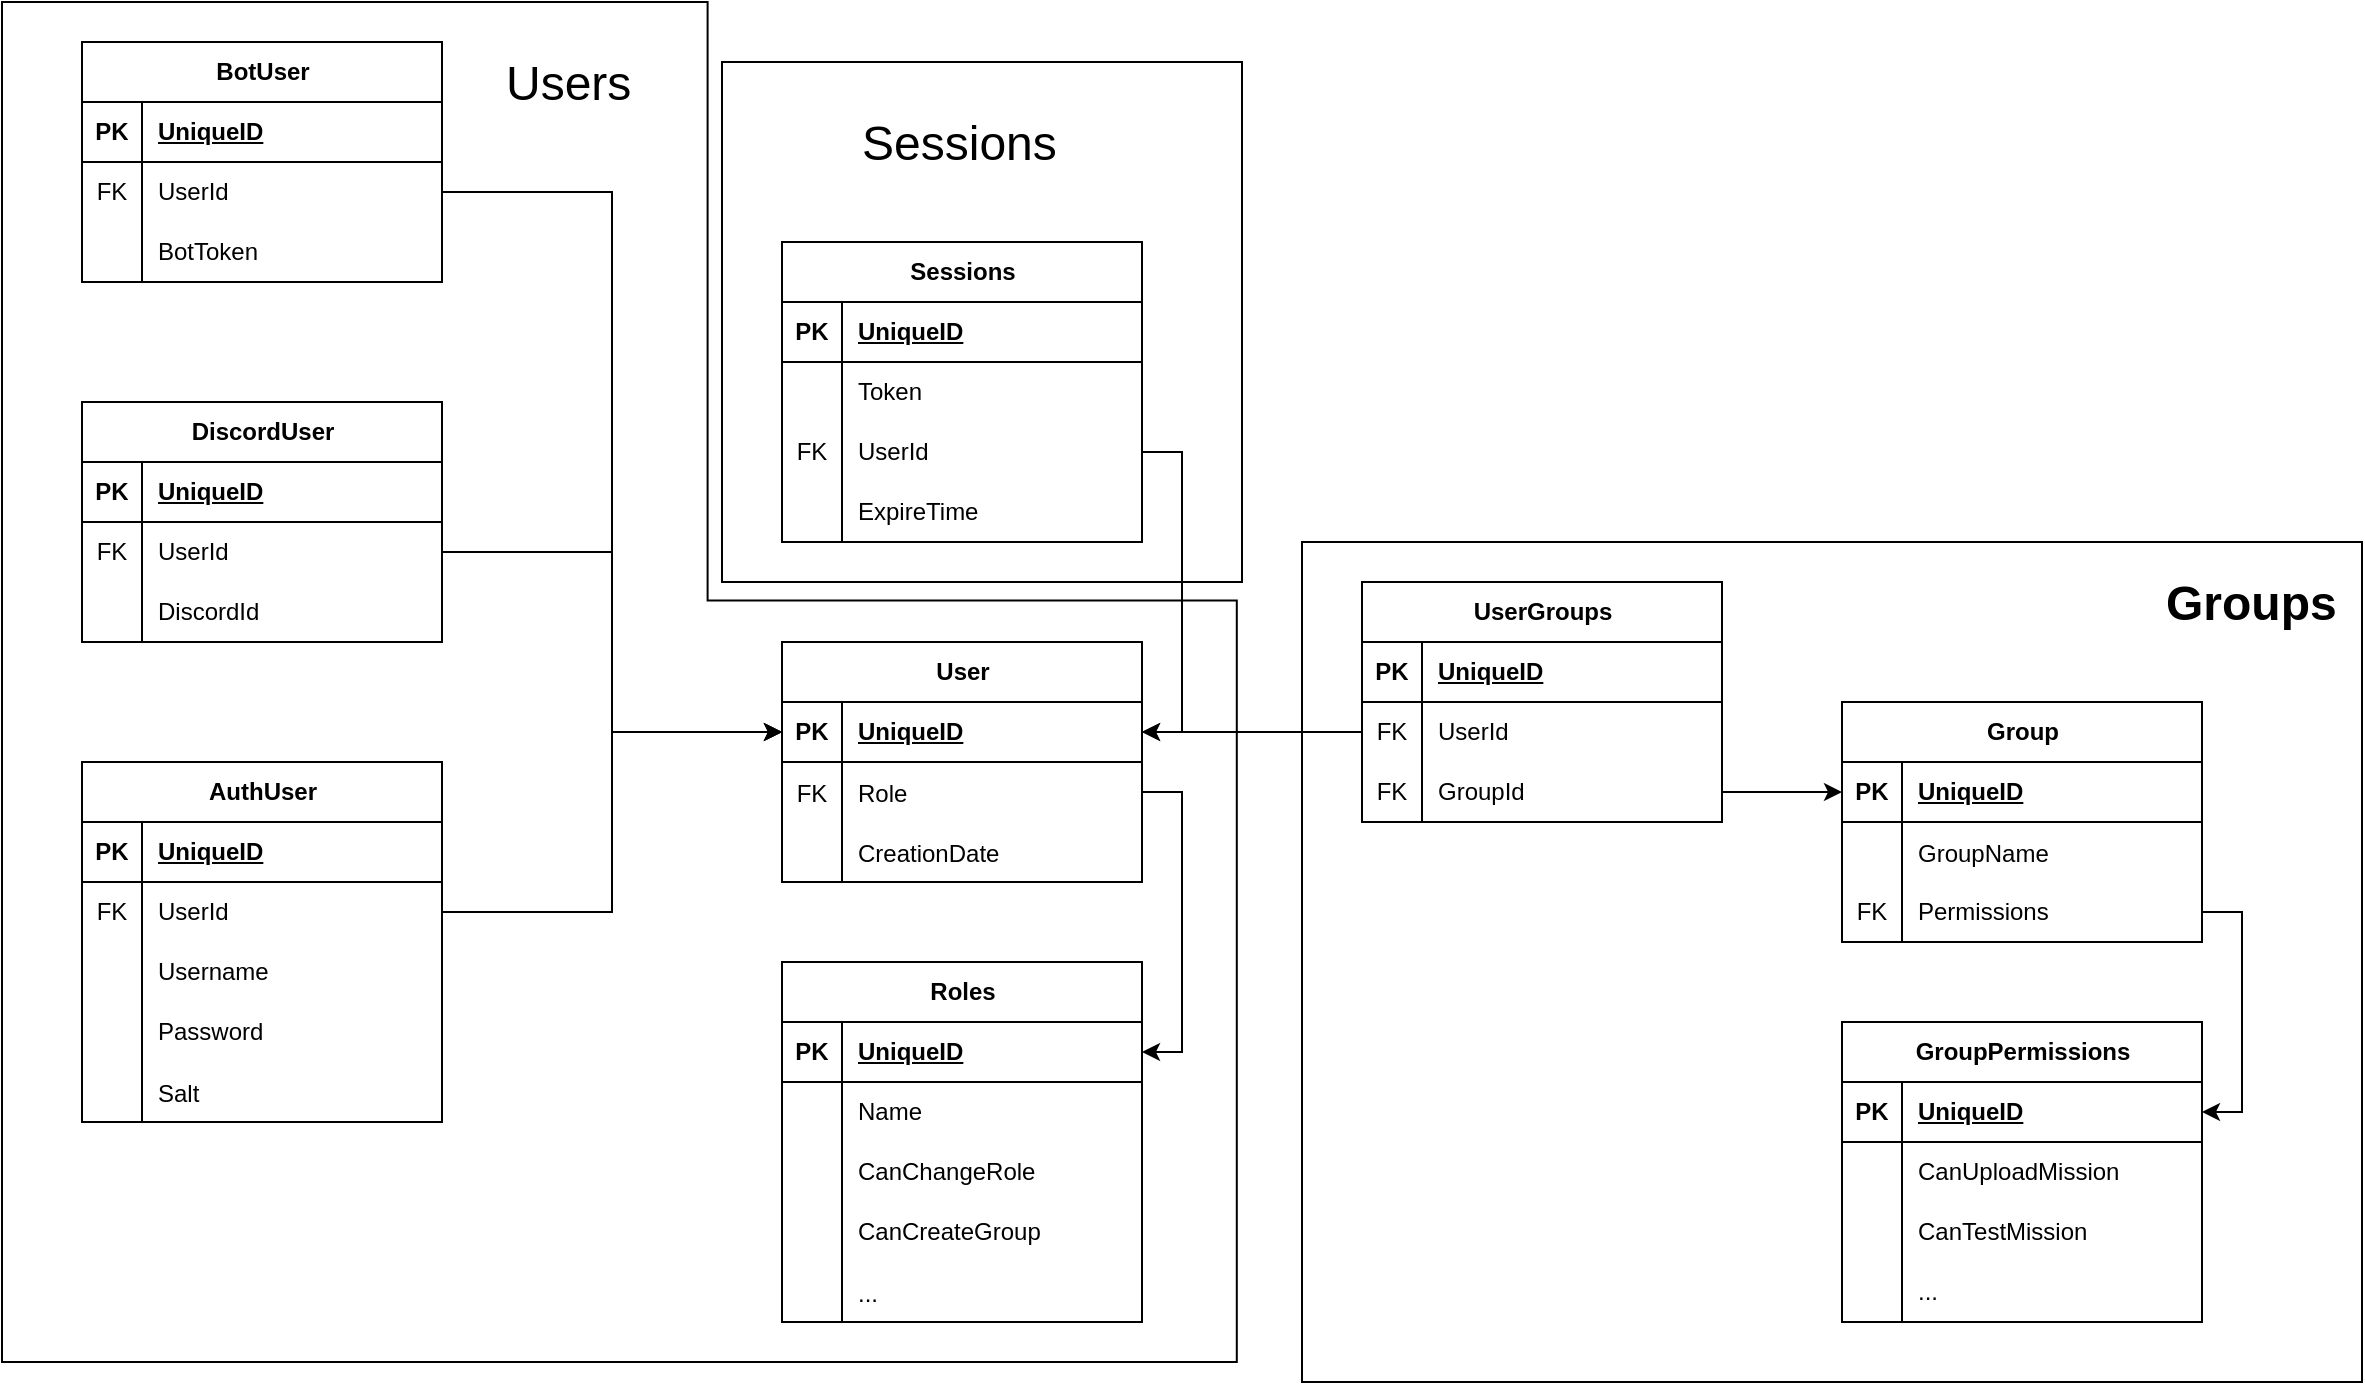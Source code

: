 <mxfile version="27.1.6">
  <diagram name="Page-1" id="ahEwxhUcniMhF4E_2Fc_">
    <mxGraphModel dx="1426" dy="769" grid="1" gridSize="10" guides="1" tooltips="1" connect="1" arrows="1" fold="1" page="1" pageScale="1" pageWidth="850" pageHeight="1100" math="0" shadow="0">
      <root>
        <mxCell id="0" />
        <mxCell id="1" parent="0" />
        <mxCell id="Kq8l2c2ddfU32QNxXWix-11" value="" style="verticalLabelPosition=bottom;verticalAlign=top;html=1;shape=mxgraph.basic.polygon;polyCoords=[[0.56,0],[0.56,0.44],[0.98,0.44],[0.98,1],[0,1],[0,0.87],[0,0.75],[0,0]];polyline=0;fillColor=none;strokeColor=light-dark(#000000,#7EA6E0);" parent="1" vertex="1">
          <mxGeometry x="20" y="40" width="630" height="680" as="geometry" />
        </mxCell>
        <mxCell id="Kq8l2c2ddfU32QNxXWix-2" value="" style="verticalLabelPosition=bottom;verticalAlign=top;html=1;shape=mxgraph.basic.rect;fillColor2=none;strokeWidth=1;size=20;indent=5;fillColor=none;strokeColor=light-dark(#000000,#7EA6E0);" parent="1" vertex="1">
          <mxGeometry x="670" y="310" width="530" height="420" as="geometry" />
        </mxCell>
        <mxCell id="Kq8l2c2ddfU32QNxXWix-4" value="" style="verticalLabelPosition=bottom;verticalAlign=top;html=1;shape=mxgraph.basic.rect;fillColor2=none;strokeWidth=1;size=20;indent=5;fillColor=none;strokeColor=light-dark(#000000,#7EA6E0);" parent="1" vertex="1">
          <mxGeometry x="380" y="70" width="260" height="260" as="geometry" />
        </mxCell>
        <mxCell id="4NDswFojxNOrjN--BrFB-1" value="User" style="shape=table;startSize=30;container=1;collapsible=1;childLayout=tableLayout;fixedRows=1;rowLines=0;fontStyle=1;align=center;resizeLast=1;html=1;" parent="1" vertex="1">
          <mxGeometry x="410" y="360" width="180" height="120" as="geometry" />
        </mxCell>
        <mxCell id="4NDswFojxNOrjN--BrFB-2" value="" style="shape=tableRow;horizontal=0;startSize=0;swimlaneHead=0;swimlaneBody=0;fillColor=none;collapsible=0;dropTarget=0;points=[[0,0.5],[1,0.5]];portConstraint=eastwest;top=0;left=0;right=0;bottom=1;" parent="4NDswFojxNOrjN--BrFB-1" vertex="1">
          <mxGeometry y="30" width="180" height="30" as="geometry" />
        </mxCell>
        <mxCell id="4NDswFojxNOrjN--BrFB-3" value="PK" style="shape=partialRectangle;connectable=0;fillColor=none;top=0;left=0;bottom=0;right=0;fontStyle=1;overflow=hidden;whiteSpace=wrap;html=1;" parent="4NDswFojxNOrjN--BrFB-2" vertex="1">
          <mxGeometry width="30" height="30" as="geometry">
            <mxRectangle width="30" height="30" as="alternateBounds" />
          </mxGeometry>
        </mxCell>
        <mxCell id="4NDswFojxNOrjN--BrFB-4" value="UniqueID" style="shape=partialRectangle;connectable=0;fillColor=none;top=0;left=0;bottom=0;right=0;align=left;spacingLeft=6;fontStyle=5;overflow=hidden;whiteSpace=wrap;html=1;" parent="4NDswFojxNOrjN--BrFB-2" vertex="1">
          <mxGeometry x="30" width="150" height="30" as="geometry">
            <mxRectangle width="150" height="30" as="alternateBounds" />
          </mxGeometry>
        </mxCell>
        <mxCell id="4NDswFojxNOrjN--BrFB-191" value="" style="shape=tableRow;horizontal=0;startSize=0;swimlaneHead=0;swimlaneBody=0;fillColor=none;collapsible=0;dropTarget=0;points=[[0,0.5],[1,0.5]];portConstraint=eastwest;top=0;left=0;right=0;bottom=0;" parent="4NDswFojxNOrjN--BrFB-1" vertex="1">
          <mxGeometry y="60" width="180" height="30" as="geometry" />
        </mxCell>
        <mxCell id="4NDswFojxNOrjN--BrFB-192" value="FK" style="shape=partialRectangle;connectable=0;fillColor=none;top=0;left=0;bottom=0;right=0;editable=1;overflow=hidden;" parent="4NDswFojxNOrjN--BrFB-191" vertex="1">
          <mxGeometry width="30" height="30" as="geometry">
            <mxRectangle width="30" height="30" as="alternateBounds" />
          </mxGeometry>
        </mxCell>
        <mxCell id="4NDswFojxNOrjN--BrFB-193" value="Role" style="shape=partialRectangle;connectable=0;fillColor=none;top=0;left=0;bottom=0;right=0;align=left;spacingLeft=6;overflow=hidden;" parent="4NDswFojxNOrjN--BrFB-191" vertex="1">
          <mxGeometry x="30" width="150" height="30" as="geometry">
            <mxRectangle width="150" height="30" as="alternateBounds" />
          </mxGeometry>
        </mxCell>
        <mxCell id="4NDswFojxNOrjN--BrFB-230" value="" style="shape=tableRow;horizontal=0;startSize=0;swimlaneHead=0;swimlaneBody=0;fillColor=none;collapsible=0;dropTarget=0;points=[[0,0.5],[1,0.5]];portConstraint=eastwest;top=0;left=0;right=0;bottom=0;" parent="4NDswFojxNOrjN--BrFB-1" vertex="1">
          <mxGeometry y="90" width="180" height="30" as="geometry" />
        </mxCell>
        <mxCell id="4NDswFojxNOrjN--BrFB-231" value="" style="shape=partialRectangle;connectable=0;fillColor=none;top=0;left=0;bottom=0;right=0;editable=1;overflow=hidden;" parent="4NDswFojxNOrjN--BrFB-230" vertex="1">
          <mxGeometry width="30" height="30" as="geometry">
            <mxRectangle width="30" height="30" as="alternateBounds" />
          </mxGeometry>
        </mxCell>
        <mxCell id="4NDswFojxNOrjN--BrFB-232" value="CreationDate" style="shape=partialRectangle;connectable=0;fillColor=none;top=0;left=0;bottom=0;right=0;align=left;spacingLeft=6;overflow=hidden;" parent="4NDswFojxNOrjN--BrFB-230" vertex="1">
          <mxGeometry x="30" width="150" height="30" as="geometry">
            <mxRectangle width="150" height="30" as="alternateBounds" />
          </mxGeometry>
        </mxCell>
        <mxCell id="4NDswFojxNOrjN--BrFB-40" value="DiscordUser" style="shape=table;startSize=30;container=1;collapsible=1;childLayout=tableLayout;fixedRows=1;rowLines=0;fontStyle=1;align=center;resizeLast=1;html=1;" parent="1" vertex="1">
          <mxGeometry x="60" y="240" width="180" height="120" as="geometry" />
        </mxCell>
        <mxCell id="4NDswFojxNOrjN--BrFB-41" value="" style="shape=tableRow;horizontal=0;startSize=0;swimlaneHead=0;swimlaneBody=0;fillColor=none;collapsible=0;dropTarget=0;points=[[0,0.5],[1,0.5]];portConstraint=eastwest;top=0;left=0;right=0;bottom=1;" parent="4NDswFojxNOrjN--BrFB-40" vertex="1">
          <mxGeometry y="30" width="180" height="30" as="geometry" />
        </mxCell>
        <mxCell id="4NDswFojxNOrjN--BrFB-42" value="PK" style="shape=partialRectangle;connectable=0;fillColor=none;top=0;left=0;bottom=0;right=0;fontStyle=1;overflow=hidden;whiteSpace=wrap;html=1;" parent="4NDswFojxNOrjN--BrFB-41" vertex="1">
          <mxGeometry width="30" height="30" as="geometry">
            <mxRectangle width="30" height="30" as="alternateBounds" />
          </mxGeometry>
        </mxCell>
        <mxCell id="4NDswFojxNOrjN--BrFB-43" value="UniqueID" style="shape=partialRectangle;connectable=0;fillColor=none;top=0;left=0;bottom=0;right=0;align=left;spacingLeft=6;fontStyle=5;overflow=hidden;whiteSpace=wrap;html=1;" parent="4NDswFojxNOrjN--BrFB-41" vertex="1">
          <mxGeometry x="30" width="150" height="30" as="geometry">
            <mxRectangle width="150" height="30" as="alternateBounds" />
          </mxGeometry>
        </mxCell>
        <mxCell id="4NDswFojxNOrjN--BrFB-44" value="" style="shape=tableRow;horizontal=0;startSize=0;swimlaneHead=0;swimlaneBody=0;fillColor=none;collapsible=0;dropTarget=0;points=[[0,0.5],[1,0.5]];portConstraint=eastwest;top=0;left=0;right=0;bottom=0;" parent="4NDswFojxNOrjN--BrFB-40" vertex="1">
          <mxGeometry y="60" width="180" height="30" as="geometry" />
        </mxCell>
        <mxCell id="4NDswFojxNOrjN--BrFB-45" value="FK" style="shape=partialRectangle;connectable=0;fillColor=none;top=0;left=0;bottom=0;right=0;editable=1;overflow=hidden;whiteSpace=wrap;html=1;" parent="4NDswFojxNOrjN--BrFB-44" vertex="1">
          <mxGeometry width="30" height="30" as="geometry">
            <mxRectangle width="30" height="30" as="alternateBounds" />
          </mxGeometry>
        </mxCell>
        <mxCell id="4NDswFojxNOrjN--BrFB-46" value="UserId" style="shape=partialRectangle;connectable=0;fillColor=none;top=0;left=0;bottom=0;right=0;align=left;spacingLeft=6;overflow=hidden;whiteSpace=wrap;html=1;" parent="4NDswFojxNOrjN--BrFB-44" vertex="1">
          <mxGeometry x="30" width="150" height="30" as="geometry">
            <mxRectangle width="150" height="30" as="alternateBounds" />
          </mxGeometry>
        </mxCell>
        <mxCell id="4NDswFojxNOrjN--BrFB-47" value="" style="shape=tableRow;horizontal=0;startSize=0;swimlaneHead=0;swimlaneBody=0;fillColor=none;collapsible=0;dropTarget=0;points=[[0,0.5],[1,0.5]];portConstraint=eastwest;top=0;left=0;right=0;bottom=0;" parent="4NDswFojxNOrjN--BrFB-40" vertex="1">
          <mxGeometry y="90" width="180" height="30" as="geometry" />
        </mxCell>
        <mxCell id="4NDswFojxNOrjN--BrFB-48" value="" style="shape=partialRectangle;connectable=0;fillColor=none;top=0;left=0;bottom=0;right=0;editable=1;overflow=hidden;whiteSpace=wrap;html=1;" parent="4NDswFojxNOrjN--BrFB-47" vertex="1">
          <mxGeometry width="30" height="30" as="geometry">
            <mxRectangle width="30" height="30" as="alternateBounds" />
          </mxGeometry>
        </mxCell>
        <mxCell id="4NDswFojxNOrjN--BrFB-49" value="DiscordId" style="shape=partialRectangle;connectable=0;fillColor=none;top=0;left=0;bottom=0;right=0;align=left;spacingLeft=6;overflow=hidden;whiteSpace=wrap;html=1;" parent="4NDswFojxNOrjN--BrFB-47" vertex="1">
          <mxGeometry x="30" width="150" height="30" as="geometry">
            <mxRectangle width="150" height="30" as="alternateBounds" />
          </mxGeometry>
        </mxCell>
        <mxCell id="4NDswFojxNOrjN--BrFB-53" style="edgeStyle=orthogonalEdgeStyle;rounded=0;orthogonalLoop=1;jettySize=auto;html=1;exitX=1;exitY=0.5;exitDx=0;exitDy=0;entryX=0;entryY=0.5;entryDx=0;entryDy=0;" parent="1" source="4NDswFojxNOrjN--BrFB-44" target="4NDswFojxNOrjN--BrFB-2" edge="1">
          <mxGeometry relative="1" as="geometry" />
        </mxCell>
        <mxCell id="4NDswFojxNOrjN--BrFB-67" value="AuthUser" style="shape=table;startSize=30;container=1;collapsible=1;childLayout=tableLayout;fixedRows=1;rowLines=0;fontStyle=1;align=center;resizeLast=1;html=1;" parent="1" vertex="1">
          <mxGeometry x="60" y="420" width="180" height="180" as="geometry" />
        </mxCell>
        <mxCell id="4NDswFojxNOrjN--BrFB-68" value="" style="shape=tableRow;horizontal=0;startSize=0;swimlaneHead=0;swimlaneBody=0;fillColor=none;collapsible=0;dropTarget=0;points=[[0,0.5],[1,0.5]];portConstraint=eastwest;top=0;left=0;right=0;bottom=1;" parent="4NDswFojxNOrjN--BrFB-67" vertex="1">
          <mxGeometry y="30" width="180" height="30" as="geometry" />
        </mxCell>
        <mxCell id="4NDswFojxNOrjN--BrFB-69" value="PK" style="shape=partialRectangle;connectable=0;fillColor=none;top=0;left=0;bottom=0;right=0;fontStyle=1;overflow=hidden;whiteSpace=wrap;html=1;" parent="4NDswFojxNOrjN--BrFB-68" vertex="1">
          <mxGeometry width="30" height="30" as="geometry">
            <mxRectangle width="30" height="30" as="alternateBounds" />
          </mxGeometry>
        </mxCell>
        <mxCell id="4NDswFojxNOrjN--BrFB-70" value="UniqueID" style="shape=partialRectangle;connectable=0;fillColor=none;top=0;left=0;bottom=0;right=0;align=left;spacingLeft=6;fontStyle=5;overflow=hidden;whiteSpace=wrap;html=1;" parent="4NDswFojxNOrjN--BrFB-68" vertex="1">
          <mxGeometry x="30" width="150" height="30" as="geometry">
            <mxRectangle width="150" height="30" as="alternateBounds" />
          </mxGeometry>
        </mxCell>
        <mxCell id="4NDswFojxNOrjN--BrFB-71" value="" style="shape=tableRow;horizontal=0;startSize=0;swimlaneHead=0;swimlaneBody=0;fillColor=none;collapsible=0;dropTarget=0;points=[[0,0.5],[1,0.5]];portConstraint=eastwest;top=0;left=0;right=0;bottom=0;" parent="4NDswFojxNOrjN--BrFB-67" vertex="1">
          <mxGeometry y="60" width="180" height="30" as="geometry" />
        </mxCell>
        <mxCell id="4NDswFojxNOrjN--BrFB-72" value="FK" style="shape=partialRectangle;connectable=0;fillColor=none;top=0;left=0;bottom=0;right=0;editable=1;overflow=hidden;whiteSpace=wrap;html=1;" parent="4NDswFojxNOrjN--BrFB-71" vertex="1">
          <mxGeometry width="30" height="30" as="geometry">
            <mxRectangle width="30" height="30" as="alternateBounds" />
          </mxGeometry>
        </mxCell>
        <mxCell id="4NDswFojxNOrjN--BrFB-73" value="UserId" style="shape=partialRectangle;connectable=0;fillColor=none;top=0;left=0;bottom=0;right=0;align=left;spacingLeft=6;overflow=hidden;whiteSpace=wrap;html=1;" parent="4NDswFojxNOrjN--BrFB-71" vertex="1">
          <mxGeometry x="30" width="150" height="30" as="geometry">
            <mxRectangle width="150" height="30" as="alternateBounds" />
          </mxGeometry>
        </mxCell>
        <mxCell id="4NDswFojxNOrjN--BrFB-74" value="" style="shape=tableRow;horizontal=0;startSize=0;swimlaneHead=0;swimlaneBody=0;fillColor=none;collapsible=0;dropTarget=0;points=[[0,0.5],[1,0.5]];portConstraint=eastwest;top=0;left=0;right=0;bottom=0;" parent="4NDswFojxNOrjN--BrFB-67" vertex="1">
          <mxGeometry y="90" width="180" height="30" as="geometry" />
        </mxCell>
        <mxCell id="4NDswFojxNOrjN--BrFB-75" value="" style="shape=partialRectangle;connectable=0;fillColor=none;top=0;left=0;bottom=0;right=0;editable=1;overflow=hidden;whiteSpace=wrap;html=1;" parent="4NDswFojxNOrjN--BrFB-74" vertex="1">
          <mxGeometry width="30" height="30" as="geometry">
            <mxRectangle width="30" height="30" as="alternateBounds" />
          </mxGeometry>
        </mxCell>
        <mxCell id="4NDswFojxNOrjN--BrFB-76" value="Username" style="shape=partialRectangle;connectable=0;fillColor=none;top=0;left=0;bottom=0;right=0;align=left;spacingLeft=6;overflow=hidden;whiteSpace=wrap;html=1;" parent="4NDswFojxNOrjN--BrFB-74" vertex="1">
          <mxGeometry x="30" width="150" height="30" as="geometry">
            <mxRectangle width="150" height="30" as="alternateBounds" />
          </mxGeometry>
        </mxCell>
        <mxCell id="4NDswFojxNOrjN--BrFB-77" value="" style="shape=tableRow;horizontal=0;startSize=0;swimlaneHead=0;swimlaneBody=0;fillColor=none;collapsible=0;dropTarget=0;points=[[0,0.5],[1,0.5]];portConstraint=eastwest;top=0;left=0;right=0;bottom=0;" parent="4NDswFojxNOrjN--BrFB-67" vertex="1">
          <mxGeometry y="120" width="180" height="30" as="geometry" />
        </mxCell>
        <mxCell id="4NDswFojxNOrjN--BrFB-78" value="" style="shape=partialRectangle;connectable=0;fillColor=none;top=0;left=0;bottom=0;right=0;editable=1;overflow=hidden;whiteSpace=wrap;html=1;" parent="4NDswFojxNOrjN--BrFB-77" vertex="1">
          <mxGeometry width="30" height="30" as="geometry">
            <mxRectangle width="30" height="30" as="alternateBounds" />
          </mxGeometry>
        </mxCell>
        <mxCell id="4NDswFojxNOrjN--BrFB-79" value="Password" style="shape=partialRectangle;connectable=0;fillColor=none;top=0;left=0;bottom=0;right=0;align=left;spacingLeft=6;overflow=hidden;whiteSpace=wrap;html=1;" parent="4NDswFojxNOrjN--BrFB-77" vertex="1">
          <mxGeometry x="30" width="150" height="30" as="geometry">
            <mxRectangle width="150" height="30" as="alternateBounds" />
          </mxGeometry>
        </mxCell>
        <mxCell id="4NDswFojxNOrjN--BrFB-126" value="" style="shape=tableRow;horizontal=0;startSize=0;swimlaneHead=0;swimlaneBody=0;fillColor=none;collapsible=0;dropTarget=0;points=[[0,0.5],[1,0.5]];portConstraint=eastwest;top=0;left=0;right=0;bottom=0;" parent="4NDswFojxNOrjN--BrFB-67" vertex="1">
          <mxGeometry y="150" width="180" height="30" as="geometry" />
        </mxCell>
        <mxCell id="4NDswFojxNOrjN--BrFB-127" value="" style="shape=partialRectangle;connectable=0;fillColor=none;top=0;left=0;bottom=0;right=0;editable=1;overflow=hidden;" parent="4NDswFojxNOrjN--BrFB-126" vertex="1">
          <mxGeometry width="30" height="30" as="geometry">
            <mxRectangle width="30" height="30" as="alternateBounds" />
          </mxGeometry>
        </mxCell>
        <mxCell id="4NDswFojxNOrjN--BrFB-128" value="Salt" style="shape=partialRectangle;connectable=0;fillColor=none;top=0;left=0;bottom=0;right=0;align=left;spacingLeft=6;overflow=hidden;" parent="4NDswFojxNOrjN--BrFB-126" vertex="1">
          <mxGeometry x="30" width="150" height="30" as="geometry">
            <mxRectangle width="150" height="30" as="alternateBounds" />
          </mxGeometry>
        </mxCell>
        <mxCell id="4NDswFojxNOrjN--BrFB-80" style="edgeStyle=orthogonalEdgeStyle;rounded=0;orthogonalLoop=1;jettySize=auto;html=1;exitX=1;exitY=0.5;exitDx=0;exitDy=0;entryX=0;entryY=0.5;entryDx=0;entryDy=0;" parent="1" source="4NDswFojxNOrjN--BrFB-71" target="4NDswFojxNOrjN--BrFB-2" edge="1">
          <mxGeometry relative="1" as="geometry" />
        </mxCell>
        <mxCell id="4NDswFojxNOrjN--BrFB-81" value="Group" style="shape=table;startSize=30;container=1;collapsible=1;childLayout=tableLayout;fixedRows=1;rowLines=0;fontStyle=1;align=center;resizeLast=1;html=1;" parent="1" vertex="1">
          <mxGeometry x="940" y="390" width="180" height="120" as="geometry" />
        </mxCell>
        <mxCell id="4NDswFojxNOrjN--BrFB-82" value="" style="shape=tableRow;horizontal=0;startSize=0;swimlaneHead=0;swimlaneBody=0;fillColor=none;collapsible=0;dropTarget=0;points=[[0,0.5],[1,0.5]];portConstraint=eastwest;top=0;left=0;right=0;bottom=1;" parent="4NDswFojxNOrjN--BrFB-81" vertex="1">
          <mxGeometry y="30" width="180" height="30" as="geometry" />
        </mxCell>
        <mxCell id="4NDswFojxNOrjN--BrFB-83" value="PK" style="shape=partialRectangle;connectable=0;fillColor=none;top=0;left=0;bottom=0;right=0;fontStyle=1;overflow=hidden;whiteSpace=wrap;html=1;" parent="4NDswFojxNOrjN--BrFB-82" vertex="1">
          <mxGeometry width="30" height="30" as="geometry">
            <mxRectangle width="30" height="30" as="alternateBounds" />
          </mxGeometry>
        </mxCell>
        <mxCell id="4NDswFojxNOrjN--BrFB-84" value="UniqueID" style="shape=partialRectangle;connectable=0;fillColor=none;top=0;left=0;bottom=0;right=0;align=left;spacingLeft=6;fontStyle=5;overflow=hidden;whiteSpace=wrap;html=1;" parent="4NDswFojxNOrjN--BrFB-82" vertex="1">
          <mxGeometry x="30" width="150" height="30" as="geometry">
            <mxRectangle width="150" height="30" as="alternateBounds" />
          </mxGeometry>
        </mxCell>
        <mxCell id="4NDswFojxNOrjN--BrFB-153" value="" style="shape=tableRow;horizontal=0;startSize=0;swimlaneHead=0;swimlaneBody=0;fillColor=none;collapsible=0;dropTarget=0;points=[[0,0.5],[1,0.5]];portConstraint=eastwest;top=0;left=0;right=0;bottom=0;" parent="4NDswFojxNOrjN--BrFB-81" vertex="1">
          <mxGeometry y="60" width="180" height="30" as="geometry" />
        </mxCell>
        <mxCell id="4NDswFojxNOrjN--BrFB-154" value="" style="shape=partialRectangle;connectable=0;fillColor=none;top=0;left=0;bottom=0;right=0;editable=1;overflow=hidden;" parent="4NDswFojxNOrjN--BrFB-153" vertex="1">
          <mxGeometry width="30" height="30" as="geometry">
            <mxRectangle width="30" height="30" as="alternateBounds" />
          </mxGeometry>
        </mxCell>
        <mxCell id="4NDswFojxNOrjN--BrFB-155" value="GroupName" style="shape=partialRectangle;connectable=0;fillColor=none;top=0;left=0;bottom=0;right=0;align=left;spacingLeft=6;overflow=hidden;" parent="4NDswFojxNOrjN--BrFB-153" vertex="1">
          <mxGeometry x="30" width="150" height="30" as="geometry">
            <mxRectangle width="150" height="30" as="alternateBounds" />
          </mxGeometry>
        </mxCell>
        <mxCell id="ffAVNT2B-SP9Ssj3xYll-19" value="" style="shape=tableRow;horizontal=0;startSize=0;swimlaneHead=0;swimlaneBody=0;fillColor=none;collapsible=0;dropTarget=0;points=[[0,0.5],[1,0.5]];portConstraint=eastwest;top=0;left=0;right=0;bottom=0;" parent="4NDswFojxNOrjN--BrFB-81" vertex="1">
          <mxGeometry y="90" width="180" height="30" as="geometry" />
        </mxCell>
        <mxCell id="ffAVNT2B-SP9Ssj3xYll-20" value="FK" style="shape=partialRectangle;connectable=0;fillColor=none;top=0;left=0;bottom=0;right=0;fontStyle=0;overflow=hidden;whiteSpace=wrap;html=1;" parent="ffAVNT2B-SP9Ssj3xYll-19" vertex="1">
          <mxGeometry width="30" height="30" as="geometry">
            <mxRectangle width="30" height="30" as="alternateBounds" />
          </mxGeometry>
        </mxCell>
        <mxCell id="ffAVNT2B-SP9Ssj3xYll-21" value="&lt;div&gt;Permissions&lt;/div&gt;" style="shape=partialRectangle;connectable=0;fillColor=none;top=0;left=0;bottom=0;right=0;align=left;spacingLeft=6;fontStyle=0;overflow=hidden;whiteSpace=wrap;html=1;" parent="ffAVNT2B-SP9Ssj3xYll-19" vertex="1">
          <mxGeometry x="30" width="150" height="30" as="geometry">
            <mxRectangle width="150" height="30" as="alternateBounds" />
          </mxGeometry>
        </mxCell>
        <mxCell id="4NDswFojxNOrjN--BrFB-108" value="UserGroups" style="shape=table;startSize=30;container=1;collapsible=1;childLayout=tableLayout;fixedRows=1;rowLines=0;fontStyle=1;align=center;resizeLast=1;html=1;" parent="1" vertex="1">
          <mxGeometry x="700" y="330" width="180" height="120" as="geometry" />
        </mxCell>
        <mxCell id="4NDswFojxNOrjN--BrFB-109" value="" style="shape=tableRow;horizontal=0;startSize=0;swimlaneHead=0;swimlaneBody=0;fillColor=none;collapsible=0;dropTarget=0;points=[[0,0.5],[1,0.5]];portConstraint=eastwest;top=0;left=0;right=0;bottom=1;" parent="4NDswFojxNOrjN--BrFB-108" vertex="1">
          <mxGeometry y="30" width="180" height="30" as="geometry" />
        </mxCell>
        <mxCell id="4NDswFojxNOrjN--BrFB-110" value="PK" style="shape=partialRectangle;connectable=0;fillColor=none;top=0;left=0;bottom=0;right=0;fontStyle=1;overflow=hidden;whiteSpace=wrap;html=1;" parent="4NDswFojxNOrjN--BrFB-109" vertex="1">
          <mxGeometry width="30" height="30" as="geometry">
            <mxRectangle width="30" height="30" as="alternateBounds" />
          </mxGeometry>
        </mxCell>
        <mxCell id="4NDswFojxNOrjN--BrFB-111" value="UniqueID" style="shape=partialRectangle;connectable=0;fillColor=none;top=0;left=0;bottom=0;right=0;align=left;spacingLeft=6;fontStyle=5;overflow=hidden;whiteSpace=wrap;html=1;" parent="4NDswFojxNOrjN--BrFB-109" vertex="1">
          <mxGeometry x="30" width="150" height="30" as="geometry">
            <mxRectangle width="150" height="30" as="alternateBounds" />
          </mxGeometry>
        </mxCell>
        <mxCell id="4NDswFojxNOrjN--BrFB-112" value="" style="shape=tableRow;horizontal=0;startSize=0;swimlaneHead=0;swimlaneBody=0;fillColor=none;collapsible=0;dropTarget=0;points=[[0,0.5],[1,0.5]];portConstraint=eastwest;top=0;left=0;right=0;bottom=0;" parent="4NDswFojxNOrjN--BrFB-108" vertex="1">
          <mxGeometry y="60" width="180" height="30" as="geometry" />
        </mxCell>
        <mxCell id="4NDswFojxNOrjN--BrFB-113" value="FK" style="shape=partialRectangle;connectable=0;fillColor=none;top=0;left=0;bottom=0;right=0;editable=1;overflow=hidden;whiteSpace=wrap;html=1;" parent="4NDswFojxNOrjN--BrFB-112" vertex="1">
          <mxGeometry width="30" height="30" as="geometry">
            <mxRectangle width="30" height="30" as="alternateBounds" />
          </mxGeometry>
        </mxCell>
        <mxCell id="4NDswFojxNOrjN--BrFB-114" value="UserId" style="shape=partialRectangle;connectable=0;fillColor=none;top=0;left=0;bottom=0;right=0;align=left;spacingLeft=6;overflow=hidden;whiteSpace=wrap;html=1;" parent="4NDswFojxNOrjN--BrFB-112" vertex="1">
          <mxGeometry x="30" width="150" height="30" as="geometry">
            <mxRectangle width="150" height="30" as="alternateBounds" />
          </mxGeometry>
        </mxCell>
        <mxCell id="4NDswFojxNOrjN--BrFB-115" value="" style="shape=tableRow;horizontal=0;startSize=0;swimlaneHead=0;swimlaneBody=0;fillColor=none;collapsible=0;dropTarget=0;points=[[0,0.5],[1,0.5]];portConstraint=eastwest;top=0;left=0;right=0;bottom=0;" parent="4NDswFojxNOrjN--BrFB-108" vertex="1">
          <mxGeometry y="90" width="180" height="30" as="geometry" />
        </mxCell>
        <mxCell id="4NDswFojxNOrjN--BrFB-116" value="FK" style="shape=partialRectangle;connectable=0;fillColor=none;top=0;left=0;bottom=0;right=0;editable=1;overflow=hidden;whiteSpace=wrap;html=1;" parent="4NDswFojxNOrjN--BrFB-115" vertex="1">
          <mxGeometry width="30" height="30" as="geometry">
            <mxRectangle width="30" height="30" as="alternateBounds" />
          </mxGeometry>
        </mxCell>
        <mxCell id="4NDswFojxNOrjN--BrFB-117" value="GroupId" style="shape=partialRectangle;connectable=0;fillColor=none;top=0;left=0;bottom=0;right=0;align=left;spacingLeft=6;overflow=hidden;whiteSpace=wrap;html=1;" parent="4NDswFojxNOrjN--BrFB-115" vertex="1">
          <mxGeometry x="30" width="150" height="30" as="geometry">
            <mxRectangle width="150" height="30" as="alternateBounds" />
          </mxGeometry>
        </mxCell>
        <mxCell id="4NDswFojxNOrjN--BrFB-125" style="edgeStyle=orthogonalEdgeStyle;rounded=0;orthogonalLoop=1;jettySize=auto;html=1;exitX=0;exitY=0.5;exitDx=0;exitDy=0;entryX=1;entryY=0.5;entryDx=0;entryDy=0;" parent="1" source="4NDswFojxNOrjN--BrFB-112" target="4NDswFojxNOrjN--BrFB-2" edge="1">
          <mxGeometry relative="1" as="geometry" />
        </mxCell>
        <mxCell id="4NDswFojxNOrjN--BrFB-138" value="Sessions" style="shape=table;startSize=30;container=1;collapsible=1;childLayout=tableLayout;fixedRows=1;rowLines=0;fontStyle=1;align=center;resizeLast=1;html=1;" parent="1" vertex="1">
          <mxGeometry x="410" y="160" width="180" height="150" as="geometry" />
        </mxCell>
        <mxCell id="4NDswFojxNOrjN--BrFB-159" value="" style="shape=tableRow;horizontal=0;startSize=0;swimlaneHead=0;swimlaneBody=0;fillColor=none;collapsible=0;dropTarget=0;points=[[0,0.5],[1,0.5]];portConstraint=eastwest;top=0;left=0;right=0;bottom=1;" parent="4NDswFojxNOrjN--BrFB-138" vertex="1">
          <mxGeometry y="30" width="180" height="30" as="geometry" />
        </mxCell>
        <mxCell id="4NDswFojxNOrjN--BrFB-160" value="PK" style="shape=partialRectangle;connectable=0;fillColor=none;top=0;left=0;bottom=0;right=0;fontStyle=1;overflow=hidden;whiteSpace=wrap;html=1;" parent="4NDswFojxNOrjN--BrFB-159" vertex="1">
          <mxGeometry width="30" height="30" as="geometry">
            <mxRectangle width="30" height="30" as="alternateBounds" />
          </mxGeometry>
        </mxCell>
        <mxCell id="4NDswFojxNOrjN--BrFB-161" value="UniqueID" style="shape=partialRectangle;connectable=0;fillColor=none;top=0;left=0;bottom=0;right=0;align=left;spacingLeft=6;fontStyle=5;overflow=hidden;whiteSpace=wrap;html=1;" parent="4NDswFojxNOrjN--BrFB-159" vertex="1">
          <mxGeometry x="30" width="150" height="30" as="geometry">
            <mxRectangle width="150" height="30" as="alternateBounds" />
          </mxGeometry>
        </mxCell>
        <mxCell id="4NDswFojxNOrjN--BrFB-142" value="" style="shape=tableRow;horizontal=0;startSize=0;swimlaneHead=0;swimlaneBody=0;fillColor=none;collapsible=0;dropTarget=0;points=[[0,0.5],[1,0.5]];portConstraint=eastwest;top=0;left=0;right=0;bottom=0;" parent="4NDswFojxNOrjN--BrFB-138" vertex="1">
          <mxGeometry y="60" width="180" height="30" as="geometry" />
        </mxCell>
        <mxCell id="4NDswFojxNOrjN--BrFB-143" value="" style="shape=partialRectangle;connectable=0;fillColor=none;top=0;left=0;bottom=0;right=0;editable=1;overflow=hidden;whiteSpace=wrap;html=1;" parent="4NDswFojxNOrjN--BrFB-142" vertex="1">
          <mxGeometry width="30" height="30" as="geometry">
            <mxRectangle width="30" height="30" as="alternateBounds" />
          </mxGeometry>
        </mxCell>
        <mxCell id="4NDswFojxNOrjN--BrFB-144" value="Token" style="shape=partialRectangle;connectable=0;fillColor=none;top=0;left=0;bottom=0;right=0;align=left;spacingLeft=6;overflow=hidden;whiteSpace=wrap;html=1;" parent="4NDswFojxNOrjN--BrFB-142" vertex="1">
          <mxGeometry x="30" width="150" height="30" as="geometry">
            <mxRectangle width="150" height="30" as="alternateBounds" />
          </mxGeometry>
        </mxCell>
        <mxCell id="4NDswFojxNOrjN--BrFB-145" value="" style="shape=tableRow;horizontal=0;startSize=0;swimlaneHead=0;swimlaneBody=0;fillColor=none;collapsible=0;dropTarget=0;points=[[0,0.5],[1,0.5]];portConstraint=eastwest;top=0;left=0;right=0;bottom=0;" parent="4NDswFojxNOrjN--BrFB-138" vertex="1">
          <mxGeometry y="90" width="180" height="30" as="geometry" />
        </mxCell>
        <mxCell id="4NDswFojxNOrjN--BrFB-146" value="FK" style="shape=partialRectangle;connectable=0;fillColor=none;top=0;left=0;bottom=0;right=0;editable=1;overflow=hidden;whiteSpace=wrap;html=1;" parent="4NDswFojxNOrjN--BrFB-145" vertex="1">
          <mxGeometry width="30" height="30" as="geometry">
            <mxRectangle width="30" height="30" as="alternateBounds" />
          </mxGeometry>
        </mxCell>
        <mxCell id="4NDswFojxNOrjN--BrFB-147" value="UserId" style="shape=partialRectangle;connectable=0;fillColor=none;top=0;left=0;bottom=0;right=0;align=left;spacingLeft=6;overflow=hidden;whiteSpace=wrap;html=1;" parent="4NDswFojxNOrjN--BrFB-145" vertex="1">
          <mxGeometry x="30" width="150" height="30" as="geometry">
            <mxRectangle width="150" height="30" as="alternateBounds" />
          </mxGeometry>
        </mxCell>
        <mxCell id="4NDswFojxNOrjN--BrFB-148" value="" style="shape=tableRow;horizontal=0;startSize=0;swimlaneHead=0;swimlaneBody=0;fillColor=none;collapsible=0;dropTarget=0;points=[[0,0.5],[1,0.5]];portConstraint=eastwest;top=0;left=0;right=0;bottom=0;" parent="4NDswFojxNOrjN--BrFB-138" vertex="1">
          <mxGeometry y="120" width="180" height="30" as="geometry" />
        </mxCell>
        <mxCell id="4NDswFojxNOrjN--BrFB-149" value="" style="shape=partialRectangle;connectable=0;fillColor=none;top=0;left=0;bottom=0;right=0;editable=1;overflow=hidden;whiteSpace=wrap;html=1;" parent="4NDswFojxNOrjN--BrFB-148" vertex="1">
          <mxGeometry width="30" height="30" as="geometry">
            <mxRectangle width="30" height="30" as="alternateBounds" />
          </mxGeometry>
        </mxCell>
        <mxCell id="4NDswFojxNOrjN--BrFB-150" value="ExpireTime" style="shape=partialRectangle;connectable=0;fillColor=none;top=0;left=0;bottom=0;right=0;align=left;spacingLeft=6;overflow=hidden;whiteSpace=wrap;html=1;" parent="4NDswFojxNOrjN--BrFB-148" vertex="1">
          <mxGeometry x="30" width="150" height="30" as="geometry">
            <mxRectangle width="150" height="30" as="alternateBounds" />
          </mxGeometry>
        </mxCell>
        <mxCell id="4NDswFojxNOrjN--BrFB-152" style="edgeStyle=orthogonalEdgeStyle;rounded=0;orthogonalLoop=1;jettySize=auto;html=1;exitX=1;exitY=0.5;exitDx=0;exitDy=0;entryX=1;entryY=0.5;entryDx=0;entryDy=0;" parent="1" source="4NDswFojxNOrjN--BrFB-145" target="4NDswFojxNOrjN--BrFB-2" edge="1">
          <mxGeometry relative="1" as="geometry" />
        </mxCell>
        <mxCell id="4NDswFojxNOrjN--BrFB-194" value="Roles" style="shape=table;startSize=30;container=1;collapsible=1;childLayout=tableLayout;fixedRows=1;rowLines=0;fontStyle=1;align=center;resizeLast=1;html=1;" parent="1" vertex="1">
          <mxGeometry x="410" y="520" width="180" height="180" as="geometry" />
        </mxCell>
        <mxCell id="4NDswFojxNOrjN--BrFB-195" value="" style="shape=tableRow;horizontal=0;startSize=0;swimlaneHead=0;swimlaneBody=0;fillColor=none;collapsible=0;dropTarget=0;points=[[0,0.5],[1,0.5]];portConstraint=eastwest;top=0;left=0;right=0;bottom=1;" parent="4NDswFojxNOrjN--BrFB-194" vertex="1">
          <mxGeometry y="30" width="180" height="30" as="geometry" />
        </mxCell>
        <mxCell id="4NDswFojxNOrjN--BrFB-196" value="PK" style="shape=partialRectangle;connectable=0;fillColor=none;top=0;left=0;bottom=0;right=0;fontStyle=1;overflow=hidden;whiteSpace=wrap;html=1;" parent="4NDswFojxNOrjN--BrFB-195" vertex="1">
          <mxGeometry width="30" height="30" as="geometry">
            <mxRectangle width="30" height="30" as="alternateBounds" />
          </mxGeometry>
        </mxCell>
        <mxCell id="4NDswFojxNOrjN--BrFB-197" value="UniqueID" style="shape=partialRectangle;connectable=0;fillColor=none;top=0;left=0;bottom=0;right=0;align=left;spacingLeft=6;fontStyle=5;overflow=hidden;whiteSpace=wrap;html=1;" parent="4NDswFojxNOrjN--BrFB-195" vertex="1">
          <mxGeometry x="30" width="150" height="30" as="geometry">
            <mxRectangle width="150" height="30" as="alternateBounds" />
          </mxGeometry>
        </mxCell>
        <mxCell id="4NDswFojxNOrjN--BrFB-198" value="" style="shape=tableRow;horizontal=0;startSize=0;swimlaneHead=0;swimlaneBody=0;fillColor=none;collapsible=0;dropTarget=0;points=[[0,0.5],[1,0.5]];portConstraint=eastwest;top=0;left=0;right=0;bottom=0;" parent="4NDswFojxNOrjN--BrFB-194" vertex="1">
          <mxGeometry y="60" width="180" height="30" as="geometry" />
        </mxCell>
        <mxCell id="4NDswFojxNOrjN--BrFB-199" value="" style="shape=partialRectangle;connectable=0;fillColor=none;top=0;left=0;bottom=0;right=0;editable=1;overflow=hidden;whiteSpace=wrap;html=1;" parent="4NDswFojxNOrjN--BrFB-198" vertex="1">
          <mxGeometry width="30" height="30" as="geometry">
            <mxRectangle width="30" height="30" as="alternateBounds" />
          </mxGeometry>
        </mxCell>
        <mxCell id="4NDswFojxNOrjN--BrFB-200" value="&lt;div&gt;Name&lt;/div&gt;" style="shape=partialRectangle;connectable=0;fillColor=none;top=0;left=0;bottom=0;right=0;align=left;spacingLeft=6;overflow=hidden;whiteSpace=wrap;html=1;" parent="4NDswFojxNOrjN--BrFB-198" vertex="1">
          <mxGeometry x="30" width="150" height="30" as="geometry">
            <mxRectangle width="150" height="30" as="alternateBounds" />
          </mxGeometry>
        </mxCell>
        <mxCell id="4NDswFojxNOrjN--BrFB-201" value="" style="shape=tableRow;horizontal=0;startSize=0;swimlaneHead=0;swimlaneBody=0;fillColor=none;collapsible=0;dropTarget=0;points=[[0,0.5],[1,0.5]];portConstraint=eastwest;top=0;left=0;right=0;bottom=0;" parent="4NDswFojxNOrjN--BrFB-194" vertex="1">
          <mxGeometry y="90" width="180" height="30" as="geometry" />
        </mxCell>
        <mxCell id="4NDswFojxNOrjN--BrFB-202" value="" style="shape=partialRectangle;connectable=0;fillColor=none;top=0;left=0;bottom=0;right=0;editable=1;overflow=hidden;whiteSpace=wrap;html=1;" parent="4NDswFojxNOrjN--BrFB-201" vertex="1">
          <mxGeometry width="30" height="30" as="geometry">
            <mxRectangle width="30" height="30" as="alternateBounds" />
          </mxGeometry>
        </mxCell>
        <mxCell id="4NDswFojxNOrjN--BrFB-203" value="CanChangeRole" style="shape=partialRectangle;connectable=0;fillColor=none;top=0;left=0;bottom=0;right=0;align=left;spacingLeft=6;overflow=hidden;whiteSpace=wrap;html=1;" parent="4NDswFojxNOrjN--BrFB-201" vertex="1">
          <mxGeometry x="30" width="150" height="30" as="geometry">
            <mxRectangle width="150" height="30" as="alternateBounds" />
          </mxGeometry>
        </mxCell>
        <mxCell id="4NDswFojxNOrjN--BrFB-204" value="" style="shape=tableRow;horizontal=0;startSize=0;swimlaneHead=0;swimlaneBody=0;fillColor=none;collapsible=0;dropTarget=0;points=[[0,0.5],[1,0.5]];portConstraint=eastwest;top=0;left=0;right=0;bottom=0;" parent="4NDswFojxNOrjN--BrFB-194" vertex="1">
          <mxGeometry y="120" width="180" height="30" as="geometry" />
        </mxCell>
        <mxCell id="4NDswFojxNOrjN--BrFB-205" value="" style="shape=partialRectangle;connectable=0;fillColor=none;top=0;left=0;bottom=0;right=0;editable=1;overflow=hidden;whiteSpace=wrap;html=1;" parent="4NDswFojxNOrjN--BrFB-204" vertex="1">
          <mxGeometry width="30" height="30" as="geometry">
            <mxRectangle width="30" height="30" as="alternateBounds" />
          </mxGeometry>
        </mxCell>
        <mxCell id="4NDswFojxNOrjN--BrFB-206" value="CanCreateGroup" style="shape=partialRectangle;connectable=0;fillColor=none;top=0;left=0;bottom=0;right=0;align=left;spacingLeft=6;overflow=hidden;whiteSpace=wrap;html=1;" parent="4NDswFojxNOrjN--BrFB-204" vertex="1">
          <mxGeometry x="30" width="150" height="30" as="geometry">
            <mxRectangle width="150" height="30" as="alternateBounds" />
          </mxGeometry>
        </mxCell>
        <mxCell id="4NDswFojxNOrjN--BrFB-227" value="" style="shape=tableRow;horizontal=0;startSize=0;swimlaneHead=0;swimlaneBody=0;fillColor=none;collapsible=0;dropTarget=0;points=[[0,0.5],[1,0.5]];portConstraint=eastwest;top=0;left=0;right=0;bottom=0;" parent="4NDswFojxNOrjN--BrFB-194" vertex="1">
          <mxGeometry y="150" width="180" height="30" as="geometry" />
        </mxCell>
        <mxCell id="4NDswFojxNOrjN--BrFB-228" value="" style="shape=partialRectangle;connectable=0;fillColor=none;top=0;left=0;bottom=0;right=0;editable=1;overflow=hidden;" parent="4NDswFojxNOrjN--BrFB-227" vertex="1">
          <mxGeometry width="30" height="30" as="geometry">
            <mxRectangle width="30" height="30" as="alternateBounds" />
          </mxGeometry>
        </mxCell>
        <mxCell id="4NDswFojxNOrjN--BrFB-229" value="..." style="shape=partialRectangle;connectable=0;fillColor=none;top=0;left=0;bottom=0;right=0;align=left;spacingLeft=6;overflow=hidden;" parent="4NDswFojxNOrjN--BrFB-227" vertex="1">
          <mxGeometry x="30" width="150" height="30" as="geometry">
            <mxRectangle width="150" height="30" as="alternateBounds" />
          </mxGeometry>
        </mxCell>
        <mxCell id="4NDswFojxNOrjN--BrFB-207" style="edgeStyle=orthogonalEdgeStyle;rounded=0;orthogonalLoop=1;jettySize=auto;html=1;exitX=1;exitY=0.5;exitDx=0;exitDy=0;entryX=1;entryY=0.5;entryDx=0;entryDy=0;" parent="1" source="4NDswFojxNOrjN--BrFB-191" target="4NDswFojxNOrjN--BrFB-195" edge="1">
          <mxGeometry relative="1" as="geometry" />
        </mxCell>
        <mxCell id="4NDswFojxNOrjN--BrFB-209" style="edgeStyle=orthogonalEdgeStyle;rounded=0;orthogonalLoop=1;jettySize=auto;html=1;exitX=1;exitY=0.5;exitDx=0;exitDy=0;entryX=0;entryY=0.5;entryDx=0;entryDy=0;" parent="1" source="4NDswFojxNOrjN--BrFB-115" target="4NDswFojxNOrjN--BrFB-82" edge="1">
          <mxGeometry relative="1" as="geometry" />
        </mxCell>
        <mxCell id="ffAVNT2B-SP9Ssj3xYll-5" value="GroupPermissions" style="shape=table;startSize=30;container=1;collapsible=1;childLayout=tableLayout;fixedRows=1;rowLines=0;fontStyle=1;align=center;resizeLast=1;html=1;" parent="1" vertex="1">
          <mxGeometry x="940" y="550" width="180" height="150" as="geometry" />
        </mxCell>
        <mxCell id="ffAVNT2B-SP9Ssj3xYll-6" value="" style="shape=tableRow;horizontal=0;startSize=0;swimlaneHead=0;swimlaneBody=0;fillColor=none;collapsible=0;dropTarget=0;points=[[0,0.5],[1,0.5]];portConstraint=eastwest;top=0;left=0;right=0;bottom=1;" parent="ffAVNT2B-SP9Ssj3xYll-5" vertex="1">
          <mxGeometry y="30" width="180" height="30" as="geometry" />
        </mxCell>
        <mxCell id="ffAVNT2B-SP9Ssj3xYll-7" value="PK" style="shape=partialRectangle;connectable=0;fillColor=none;top=0;left=0;bottom=0;right=0;fontStyle=1;overflow=hidden;whiteSpace=wrap;html=1;" parent="ffAVNT2B-SP9Ssj3xYll-6" vertex="1">
          <mxGeometry width="30" height="30" as="geometry">
            <mxRectangle width="30" height="30" as="alternateBounds" />
          </mxGeometry>
        </mxCell>
        <mxCell id="ffAVNT2B-SP9Ssj3xYll-8" value="UniqueID" style="shape=partialRectangle;connectable=0;fillColor=none;top=0;left=0;bottom=0;right=0;align=left;spacingLeft=6;fontStyle=5;overflow=hidden;whiteSpace=wrap;html=1;" parent="ffAVNT2B-SP9Ssj3xYll-6" vertex="1">
          <mxGeometry x="30" width="150" height="30" as="geometry">
            <mxRectangle width="150" height="30" as="alternateBounds" />
          </mxGeometry>
        </mxCell>
        <mxCell id="ffAVNT2B-SP9Ssj3xYll-9" value="" style="shape=tableRow;horizontal=0;startSize=0;swimlaneHead=0;swimlaneBody=0;fillColor=none;collapsible=0;dropTarget=0;points=[[0,0.5],[1,0.5]];portConstraint=eastwest;top=0;left=0;right=0;bottom=0;" parent="ffAVNT2B-SP9Ssj3xYll-5" vertex="1">
          <mxGeometry y="60" width="180" height="30" as="geometry" />
        </mxCell>
        <mxCell id="ffAVNT2B-SP9Ssj3xYll-10" value="" style="shape=partialRectangle;connectable=0;fillColor=none;top=0;left=0;bottom=0;right=0;editable=1;overflow=hidden;whiteSpace=wrap;html=1;" parent="ffAVNT2B-SP9Ssj3xYll-9" vertex="1">
          <mxGeometry width="30" height="30" as="geometry">
            <mxRectangle width="30" height="30" as="alternateBounds" />
          </mxGeometry>
        </mxCell>
        <mxCell id="ffAVNT2B-SP9Ssj3xYll-11" value="CanUploadMission" style="shape=partialRectangle;connectable=0;fillColor=none;top=0;left=0;bottom=0;right=0;align=left;spacingLeft=6;overflow=hidden;whiteSpace=wrap;html=1;" parent="ffAVNT2B-SP9Ssj3xYll-9" vertex="1">
          <mxGeometry x="30" width="150" height="30" as="geometry">
            <mxRectangle width="150" height="30" as="alternateBounds" />
          </mxGeometry>
        </mxCell>
        <mxCell id="ffAVNT2B-SP9Ssj3xYll-12" value="" style="shape=tableRow;horizontal=0;startSize=0;swimlaneHead=0;swimlaneBody=0;fillColor=none;collapsible=0;dropTarget=0;points=[[0,0.5],[1,0.5]];portConstraint=eastwest;top=0;left=0;right=0;bottom=0;" parent="ffAVNT2B-SP9Ssj3xYll-5" vertex="1">
          <mxGeometry y="90" width="180" height="30" as="geometry" />
        </mxCell>
        <mxCell id="ffAVNT2B-SP9Ssj3xYll-13" value="" style="shape=partialRectangle;connectable=0;fillColor=none;top=0;left=0;bottom=0;right=0;editable=1;overflow=hidden;whiteSpace=wrap;html=1;" parent="ffAVNT2B-SP9Ssj3xYll-12" vertex="1">
          <mxGeometry width="30" height="30" as="geometry">
            <mxRectangle width="30" height="30" as="alternateBounds" />
          </mxGeometry>
        </mxCell>
        <mxCell id="ffAVNT2B-SP9Ssj3xYll-14" value="CanTestMission" style="shape=partialRectangle;connectable=0;fillColor=none;top=0;left=0;bottom=0;right=0;align=left;spacingLeft=6;overflow=hidden;whiteSpace=wrap;html=1;" parent="ffAVNT2B-SP9Ssj3xYll-12" vertex="1">
          <mxGeometry x="30" width="150" height="30" as="geometry">
            <mxRectangle width="150" height="30" as="alternateBounds" />
          </mxGeometry>
        </mxCell>
        <mxCell id="ffAVNT2B-SP9Ssj3xYll-15" value="" style="shape=tableRow;horizontal=0;startSize=0;swimlaneHead=0;swimlaneBody=0;fillColor=none;collapsible=0;dropTarget=0;points=[[0,0.5],[1,0.5]];portConstraint=eastwest;top=0;left=0;right=0;bottom=0;" parent="ffAVNT2B-SP9Ssj3xYll-5" vertex="1">
          <mxGeometry y="120" width="180" height="30" as="geometry" />
        </mxCell>
        <mxCell id="ffAVNT2B-SP9Ssj3xYll-16" value="" style="shape=partialRectangle;connectable=0;fillColor=none;top=0;left=0;bottom=0;right=0;editable=1;overflow=hidden;whiteSpace=wrap;html=1;" parent="ffAVNT2B-SP9Ssj3xYll-15" vertex="1">
          <mxGeometry width="30" height="30" as="geometry">
            <mxRectangle width="30" height="30" as="alternateBounds" />
          </mxGeometry>
        </mxCell>
        <mxCell id="ffAVNT2B-SP9Ssj3xYll-17" value="..." style="shape=partialRectangle;connectable=0;fillColor=none;top=0;left=0;bottom=0;right=0;align=left;spacingLeft=6;overflow=hidden;whiteSpace=wrap;html=1;" parent="ffAVNT2B-SP9Ssj3xYll-15" vertex="1">
          <mxGeometry x="30" width="150" height="30" as="geometry">
            <mxRectangle width="150" height="30" as="alternateBounds" />
          </mxGeometry>
        </mxCell>
        <mxCell id="ffAVNT2B-SP9Ssj3xYll-22" style="edgeStyle=orthogonalEdgeStyle;rounded=0;orthogonalLoop=1;jettySize=auto;html=1;exitX=1;exitY=0.5;exitDx=0;exitDy=0;entryX=1;entryY=0.5;entryDx=0;entryDy=0;" parent="1" source="ffAVNT2B-SP9Ssj3xYll-19" target="ffAVNT2B-SP9Ssj3xYll-6" edge="1">
          <mxGeometry relative="1" as="geometry" />
        </mxCell>
        <mxCell id="n3i1I3F1-fu6FMjlSeQ1-1" value="BotUser" style="shape=table;startSize=30;container=1;collapsible=1;childLayout=tableLayout;fixedRows=1;rowLines=0;fontStyle=1;align=center;resizeLast=1;html=1;" parent="1" vertex="1">
          <mxGeometry x="60" y="60" width="180" height="120" as="geometry" />
        </mxCell>
        <mxCell id="n3i1I3F1-fu6FMjlSeQ1-2" value="" style="shape=tableRow;horizontal=0;startSize=0;swimlaneHead=0;swimlaneBody=0;fillColor=none;collapsible=0;dropTarget=0;points=[[0,0.5],[1,0.5]];portConstraint=eastwest;top=0;left=0;right=0;bottom=1;" parent="n3i1I3F1-fu6FMjlSeQ1-1" vertex="1">
          <mxGeometry y="30" width="180" height="30" as="geometry" />
        </mxCell>
        <mxCell id="n3i1I3F1-fu6FMjlSeQ1-3" value="PK" style="shape=partialRectangle;connectable=0;fillColor=none;top=0;left=0;bottom=0;right=0;fontStyle=1;overflow=hidden;whiteSpace=wrap;html=1;" parent="n3i1I3F1-fu6FMjlSeQ1-2" vertex="1">
          <mxGeometry width="30" height="30" as="geometry">
            <mxRectangle width="30" height="30" as="alternateBounds" />
          </mxGeometry>
        </mxCell>
        <mxCell id="n3i1I3F1-fu6FMjlSeQ1-4" value="UniqueID" style="shape=partialRectangle;connectable=0;fillColor=none;top=0;left=0;bottom=0;right=0;align=left;spacingLeft=6;fontStyle=5;overflow=hidden;whiteSpace=wrap;html=1;" parent="n3i1I3F1-fu6FMjlSeQ1-2" vertex="1">
          <mxGeometry x="30" width="150" height="30" as="geometry">
            <mxRectangle width="150" height="30" as="alternateBounds" />
          </mxGeometry>
        </mxCell>
        <mxCell id="n3i1I3F1-fu6FMjlSeQ1-5" value="" style="shape=tableRow;horizontal=0;startSize=0;swimlaneHead=0;swimlaneBody=0;fillColor=none;collapsible=0;dropTarget=0;points=[[0,0.5],[1,0.5]];portConstraint=eastwest;top=0;left=0;right=0;bottom=0;" parent="n3i1I3F1-fu6FMjlSeQ1-1" vertex="1">
          <mxGeometry y="60" width="180" height="30" as="geometry" />
        </mxCell>
        <mxCell id="n3i1I3F1-fu6FMjlSeQ1-6" value="FK" style="shape=partialRectangle;connectable=0;fillColor=none;top=0;left=0;bottom=0;right=0;editable=1;overflow=hidden;whiteSpace=wrap;html=1;" parent="n3i1I3F1-fu6FMjlSeQ1-5" vertex="1">
          <mxGeometry width="30" height="30" as="geometry">
            <mxRectangle width="30" height="30" as="alternateBounds" />
          </mxGeometry>
        </mxCell>
        <mxCell id="n3i1I3F1-fu6FMjlSeQ1-7" value="UserId" style="shape=partialRectangle;connectable=0;fillColor=none;top=0;left=0;bottom=0;right=0;align=left;spacingLeft=6;overflow=hidden;whiteSpace=wrap;html=1;" parent="n3i1I3F1-fu6FMjlSeQ1-5" vertex="1">
          <mxGeometry x="30" width="150" height="30" as="geometry">
            <mxRectangle width="150" height="30" as="alternateBounds" />
          </mxGeometry>
        </mxCell>
        <mxCell id="n3i1I3F1-fu6FMjlSeQ1-8" value="" style="shape=tableRow;horizontal=0;startSize=0;swimlaneHead=0;swimlaneBody=0;fillColor=none;collapsible=0;dropTarget=0;points=[[0,0.5],[1,0.5]];portConstraint=eastwest;top=0;left=0;right=0;bottom=0;" parent="n3i1I3F1-fu6FMjlSeQ1-1" vertex="1">
          <mxGeometry y="90" width="180" height="30" as="geometry" />
        </mxCell>
        <mxCell id="n3i1I3F1-fu6FMjlSeQ1-9" value="" style="shape=partialRectangle;connectable=0;fillColor=none;top=0;left=0;bottom=0;right=0;editable=1;overflow=hidden;whiteSpace=wrap;html=1;" parent="n3i1I3F1-fu6FMjlSeQ1-8" vertex="1">
          <mxGeometry width="30" height="30" as="geometry">
            <mxRectangle width="30" height="30" as="alternateBounds" />
          </mxGeometry>
        </mxCell>
        <mxCell id="n3i1I3F1-fu6FMjlSeQ1-10" value="&lt;div&gt;BotToken&lt;/div&gt;" style="shape=partialRectangle;connectable=0;fillColor=none;top=0;left=0;bottom=0;right=0;align=left;spacingLeft=6;overflow=hidden;whiteSpace=wrap;html=1;" parent="n3i1I3F1-fu6FMjlSeQ1-8" vertex="1">
          <mxGeometry x="30" width="150" height="30" as="geometry">
            <mxRectangle width="150" height="30" as="alternateBounds" />
          </mxGeometry>
        </mxCell>
        <mxCell id="n3i1I3F1-fu6FMjlSeQ1-11" style="edgeStyle=orthogonalEdgeStyle;rounded=0;orthogonalLoop=1;jettySize=auto;html=1;exitX=1;exitY=0.5;exitDx=0;exitDy=0;entryX=0;entryY=0.5;entryDx=0;entryDy=0;" parent="1" source="n3i1I3F1-fu6FMjlSeQ1-5" target="4NDswFojxNOrjN--BrFB-2" edge="1">
          <mxGeometry relative="1" as="geometry" />
        </mxCell>
        <mxCell id="Kq8l2c2ddfU32QNxXWix-3" value="&lt;h1 style=&quot;margin-top: 0px;&quot;&gt;Groups&lt;/h1&gt;" style="text;html=1;whiteSpace=wrap;overflow=hidden;rounded=0;" parent="1" vertex="1">
          <mxGeometry x="1100" y="320" width="90" height="50" as="geometry" />
        </mxCell>
        <mxCell id="Kq8l2c2ddfU32QNxXWix-5" value="&lt;font style=&quot;font-size: 24px;&quot;&gt;Sessions&lt;/font&gt;" style="text;html=1;whiteSpace=wrap;overflow=hidden;rounded=0;" parent="1" vertex="1">
          <mxGeometry x="447.5" y="90" width="105" height="50" as="geometry" />
        </mxCell>
        <mxCell id="Kq8l2c2ddfU32QNxXWix-13" value="&lt;font style=&quot;font-size: 24px;&quot;&gt;Users&lt;/font&gt;" style="text;html=1;whiteSpace=wrap;overflow=hidden;rounded=0;" parent="1" vertex="1">
          <mxGeometry x="270" y="60" width="70" height="50" as="geometry" />
        </mxCell>
      </root>
    </mxGraphModel>
  </diagram>
</mxfile>
